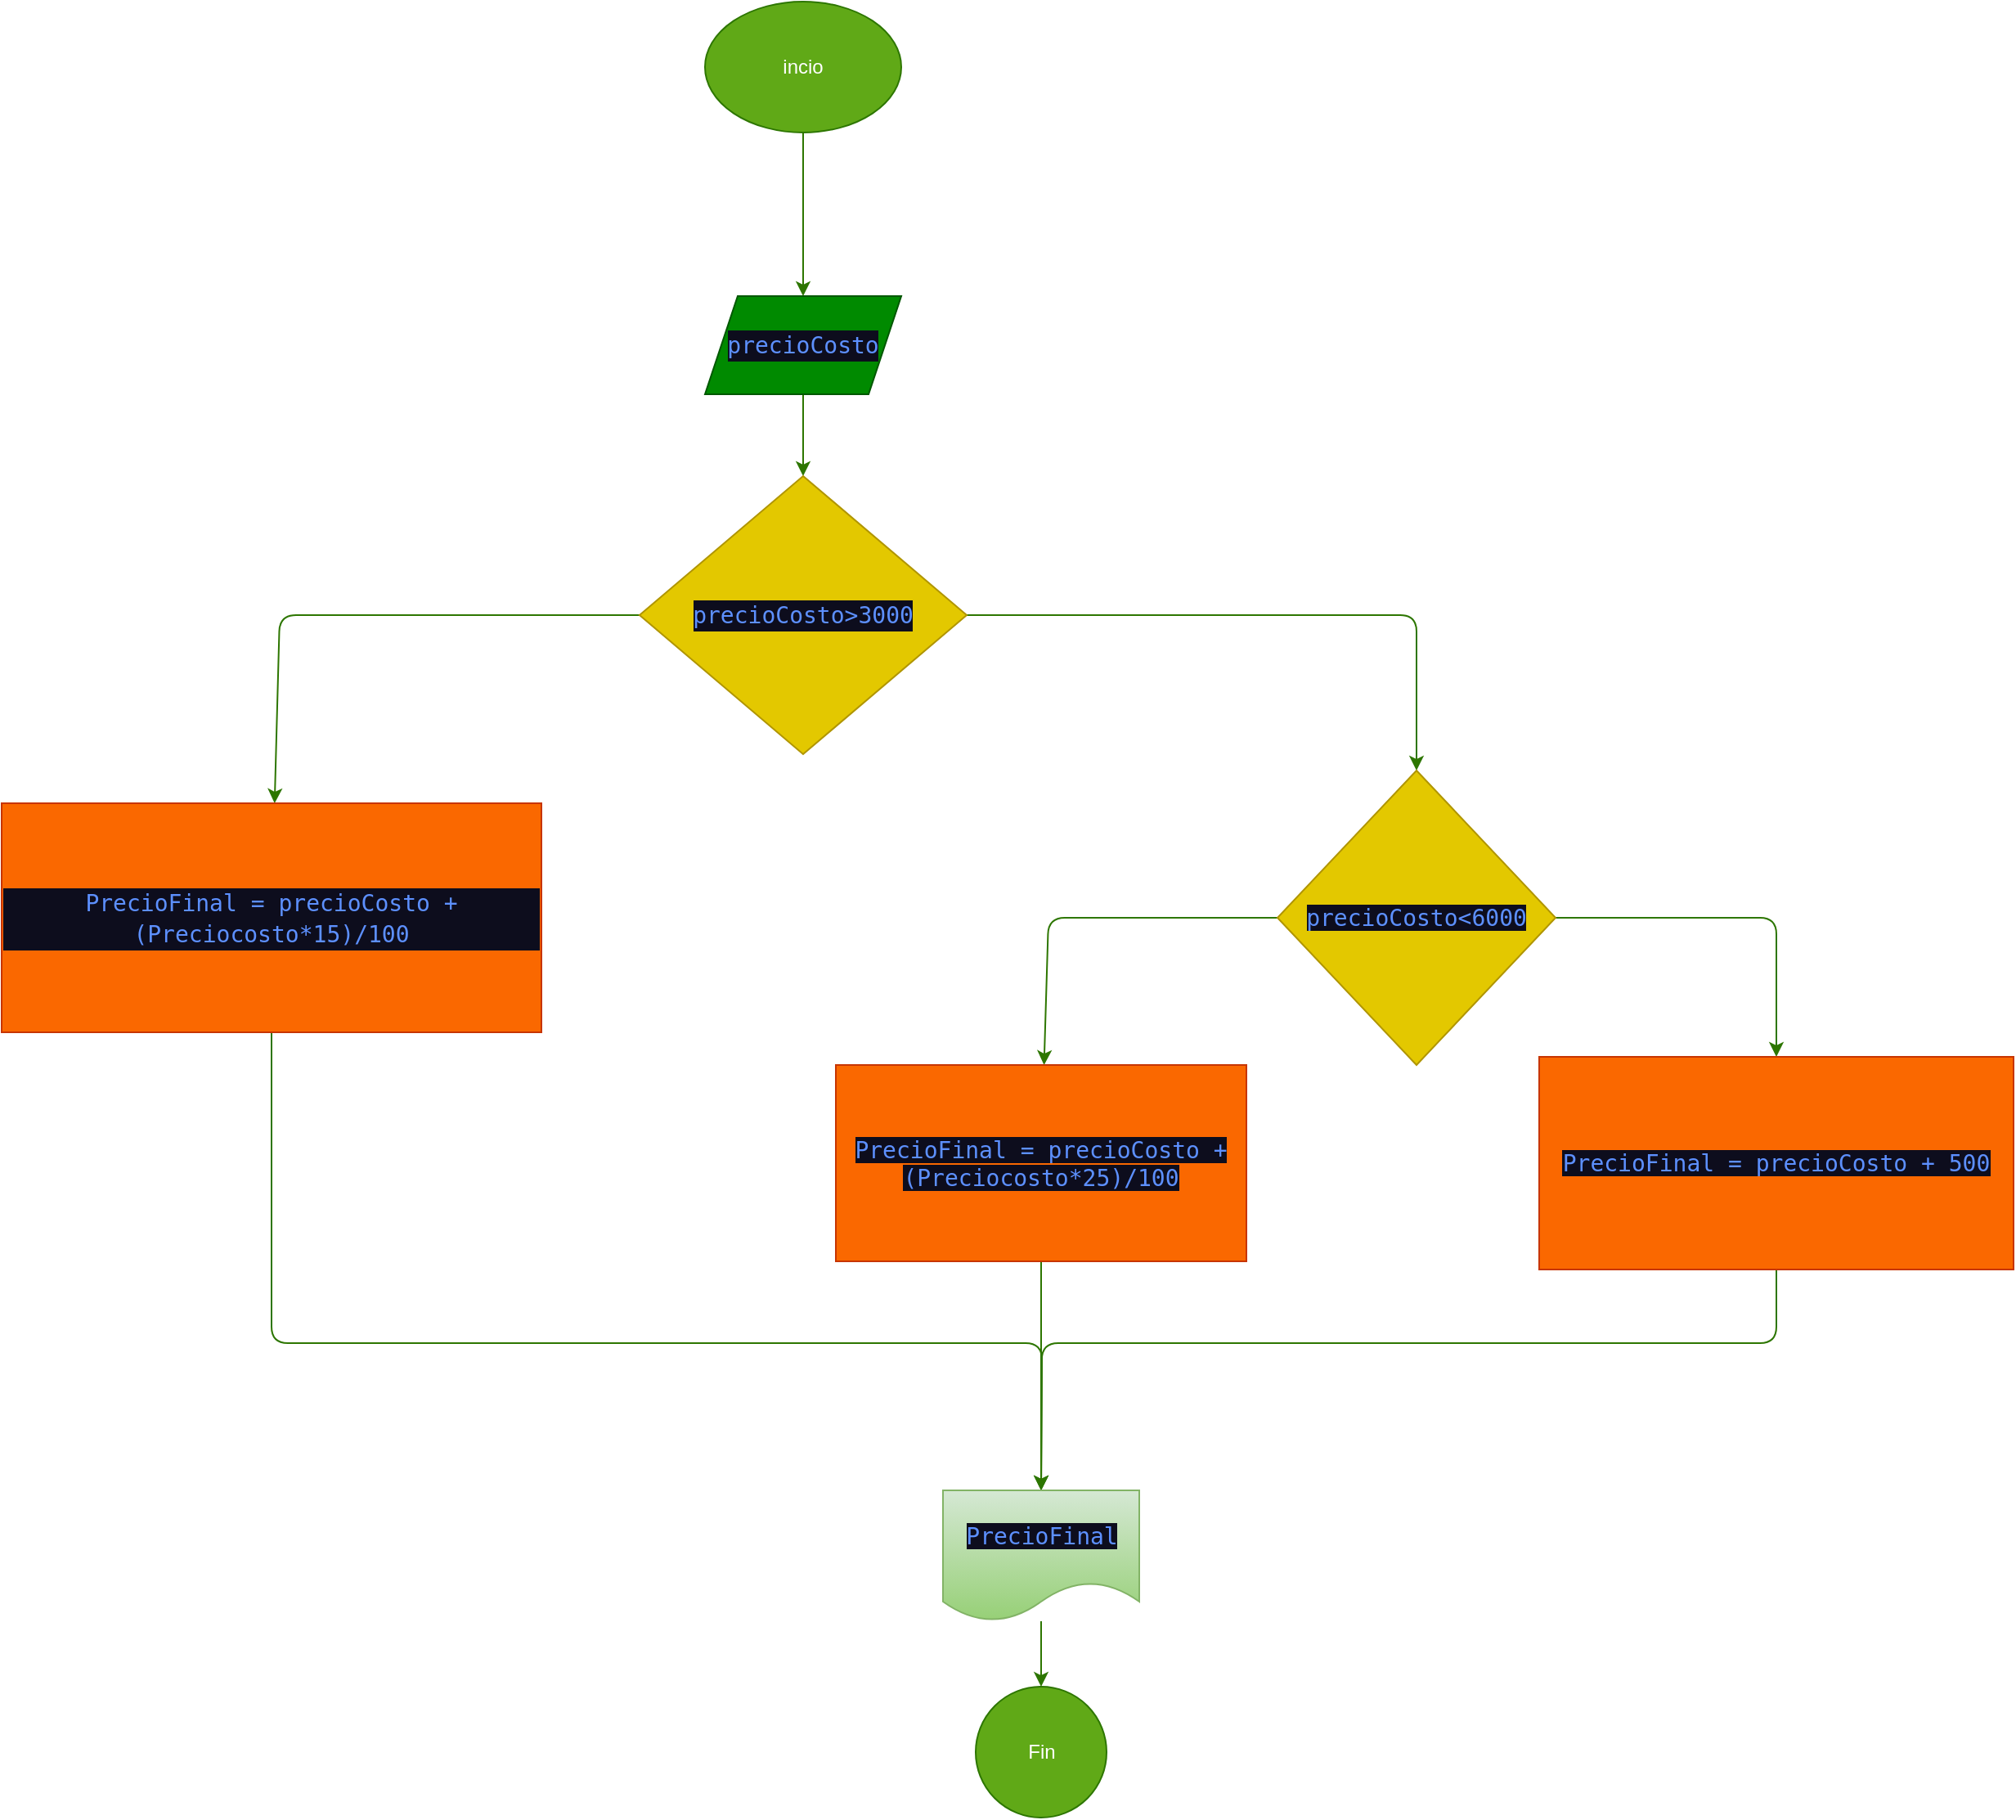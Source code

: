 <mxfile>
    <diagram id="5aVRe-_RsF3bnwOh5VIK" name="Page-1">
        <mxGraphModel dx="2416" dy="978" grid="1" gridSize="10" guides="1" tooltips="1" connect="1" arrows="1" fold="1" page="1" pageScale="1" pageWidth="850" pageHeight="1100" math="0" shadow="0">
            <root>
                <mxCell id="0"/>
                <mxCell id="1" parent="0"/>
                <mxCell id="5" value="" style="edgeStyle=none;html=1;fillColor=#60a917;strokeColor=#2D7600;" edge="1" parent="1" source="2" target="4">
                    <mxGeometry relative="1" as="geometry"/>
                </mxCell>
                <mxCell id="2" value="incio" style="ellipse;whiteSpace=wrap;html=1;fillColor=#60a917;fontColor=#ffffff;strokeColor=#2D7600;" vertex="1" parent="1">
                    <mxGeometry x="200" y="30" width="120" height="80" as="geometry"/>
                </mxCell>
                <mxCell id="7" value="" style="edgeStyle=none;html=1;fillColor=#60a917;strokeColor=#2D7600;" edge="1" parent="1" source="4" target="6">
                    <mxGeometry relative="1" as="geometry"/>
                </mxCell>
                <mxCell id="4" value="&lt;div style=&quot;color: rgb(255, 255, 255); background-color: rgb(13, 13, 29); font-family: &amp;quot;Droid Sans Mono&amp;quot;, &amp;quot;monospace&amp;quot;, monospace; font-size: 14px; line-height: 19px;&quot;&gt;&lt;span style=&quot;color: #5d90ff;&quot;&gt;precioCosto&lt;/span&gt;&lt;/div&gt;" style="shape=parallelogram;perimeter=parallelogramPerimeter;whiteSpace=wrap;html=1;fixedSize=1;fillColor=#008a00;fontColor=#ffffff;strokeColor=#005700;" vertex="1" parent="1">
                    <mxGeometry x="200" y="210" width="120" height="60" as="geometry"/>
                </mxCell>
                <mxCell id="11" value="" style="edgeStyle=none;html=1;exitX=0;exitY=0.5;exitDx=0;exitDy=0;fillColor=#60a917;strokeColor=#2D7600;" edge="1" parent="1" source="6" target="10">
                    <mxGeometry relative="1" as="geometry">
                        <Array as="points">
                            <mxPoint x="-60" y="405"/>
                        </Array>
                    </mxGeometry>
                </mxCell>
                <mxCell id="15" value="" style="edgeStyle=none;html=1;entryX=0.5;entryY=0;entryDx=0;entryDy=0;exitX=1;exitY=0.5;exitDx=0;exitDy=0;fillColor=#60a917;strokeColor=#2D7600;" edge="1" parent="1" source="6" target="14">
                    <mxGeometry relative="1" as="geometry">
                        <mxPoint x="370" y="480" as="sourcePoint"/>
                        <Array as="points">
                            <mxPoint x="635" y="405"/>
                        </Array>
                    </mxGeometry>
                </mxCell>
                <mxCell id="6" value="&lt;div style=&quot;color: rgb(255, 255, 255); background-color: rgb(13, 13, 29); font-family: &amp;quot;Droid Sans Mono&amp;quot;, &amp;quot;monospace&amp;quot;, monospace; font-size: 14px; line-height: 19px;&quot;&gt;&lt;span style=&quot;color: #5d90ff;&quot;&gt;precioCosto&amp;gt;3000&lt;/span&gt;&lt;/div&gt;" style="rhombus;whiteSpace=wrap;html=1;fillColor=#e3c800;fontColor=#000000;strokeColor=#B09500;" vertex="1" parent="1">
                    <mxGeometry x="160" y="320" width="200" height="170" as="geometry"/>
                </mxCell>
                <mxCell id="28" style="edgeStyle=none;html=1;exitX=0.5;exitY=1;exitDx=0;exitDy=0;entryX=0.5;entryY=0;entryDx=0;entryDy=0;fillColor=#60a917;strokeColor=#2D7600;" edge="1" parent="1" source="10" target="22">
                    <mxGeometry relative="1" as="geometry">
                        <Array as="points">
                            <mxPoint x="-65" y="850"/>
                            <mxPoint x="406" y="850"/>
                        </Array>
                    </mxGeometry>
                </mxCell>
                <mxCell id="10" value="&lt;div style=&quot;color: rgb(255, 255, 255); background-color: rgb(13, 13, 29); font-family: &amp;quot;Droid Sans Mono&amp;quot;, &amp;quot;monospace&amp;quot;, monospace; font-size: 14px; line-height: 19px;&quot;&gt;&lt;span style=&quot;color: #5d90ff;&quot;&gt;PrecioFinal = precioCosto + (Preciocosto*15)/100&lt;/span&gt;&lt;/div&gt;" style="whiteSpace=wrap;html=1;fillColor=#fa6800;fontColor=#000000;strokeColor=#C73500;" vertex="1" parent="1">
                    <mxGeometry x="-230" y="520" width="330" height="140" as="geometry"/>
                </mxCell>
                <mxCell id="17" value="" style="edgeStyle=none;html=1;fillColor=#60a917;strokeColor=#2D7600;" edge="1" parent="1" source="14" target="16">
                    <mxGeometry relative="1" as="geometry">
                        <Array as="points">
                            <mxPoint x="855" y="590"/>
                        </Array>
                    </mxGeometry>
                </mxCell>
                <mxCell id="19" value="" style="edgeStyle=none;html=1;fillColor=#60a917;strokeColor=#2D7600;" edge="1" parent="1" source="14" target="18">
                    <mxGeometry relative="1" as="geometry">
                        <Array as="points">
                            <mxPoint x="410" y="590"/>
                        </Array>
                    </mxGeometry>
                </mxCell>
                <mxCell id="14" value="&lt;span style=&quot;color: rgb(93, 144, 255); font-family: &amp;quot;Droid Sans Mono&amp;quot;, &amp;quot;monospace&amp;quot;, monospace; font-size: 14px; background-color: rgb(13, 13, 29);&quot;&gt;precioCosto&amp;lt;6000&lt;/span&gt;" style="rhombus;whiteSpace=wrap;html=1;fillColor=#e3c800;fontColor=#000000;strokeColor=#B09500;" vertex="1" parent="1">
                    <mxGeometry x="550" y="500" width="170" height="180" as="geometry"/>
                </mxCell>
                <mxCell id="26" style="edgeStyle=none;html=1;entryX=0.5;entryY=0;entryDx=0;entryDy=0;fillColor=#60a917;strokeColor=#2D7600;" edge="1" parent="1" source="16" target="22">
                    <mxGeometry relative="1" as="geometry">
                        <Array as="points">
                            <mxPoint x="855" y="850"/>
                            <mxPoint x="406" y="850"/>
                        </Array>
                    </mxGeometry>
                </mxCell>
                <mxCell id="16" value="&lt;span style=&quot;color: rgb(93, 144, 255); font-family: &amp;quot;Droid Sans Mono&amp;quot;, &amp;quot;monospace&amp;quot;, monospace; font-size: 14px; background-color: rgb(13, 13, 29);&quot;&gt;PrecioFinal = precioCosto + 500&lt;/span&gt;" style="whiteSpace=wrap;html=1;fillColor=#fa6800;fontColor=#000000;strokeColor=#C73500;" vertex="1" parent="1">
                    <mxGeometry x="710" y="675" width="290" height="130" as="geometry"/>
                </mxCell>
                <mxCell id="23" value="" style="edgeStyle=none;html=1;fillColor=#60a917;strokeColor=#2D7600;" edge="1" parent="1" source="18" target="22">
                    <mxGeometry relative="1" as="geometry"/>
                </mxCell>
                <mxCell id="18" value="&lt;span style=&quot;color: rgb(93, 144, 255); font-family: &amp;quot;Droid Sans Mono&amp;quot;, &amp;quot;monospace&amp;quot;, monospace; font-size: 14px; background-color: rgb(13, 13, 29);&quot;&gt;PrecioFinal = precioCosto + (Preciocosto*25)/100&lt;/span&gt;" style="whiteSpace=wrap;html=1;fillColor=#fa6800;fontColor=#000000;strokeColor=#C73500;" vertex="1" parent="1">
                    <mxGeometry x="280" y="680" width="251" height="120" as="geometry"/>
                </mxCell>
                <mxCell id="25" value="" style="edgeStyle=none;html=1;fillColor=#60a917;strokeColor=#2D7600;" edge="1" parent="1" source="22" target="24">
                    <mxGeometry relative="1" as="geometry"/>
                </mxCell>
                <mxCell id="22" value="&lt;span style=&quot;color: rgb(93, 144, 255); font-family: &amp;quot;Droid Sans Mono&amp;quot;, &amp;quot;monospace&amp;quot;, monospace; font-size: 14px; background-color: rgb(13, 13, 29);&quot;&gt;PrecioFinal&lt;/span&gt;" style="shape=document;whiteSpace=wrap;html=1;boundedLbl=1;fillColor=#d5e8d4;gradientColor=#97d077;strokeColor=#82b366;" vertex="1" parent="1">
                    <mxGeometry x="345.5" y="940" width="120" height="80" as="geometry"/>
                </mxCell>
                <mxCell id="24" value="Fin" style="ellipse;whiteSpace=wrap;html=1;fillColor=#60a917;fontColor=#ffffff;strokeColor=#2D7600;" vertex="1" parent="1">
                    <mxGeometry x="365.5" y="1060" width="80" height="80" as="geometry"/>
                </mxCell>
            </root>
        </mxGraphModel>
    </diagram>
</mxfile>